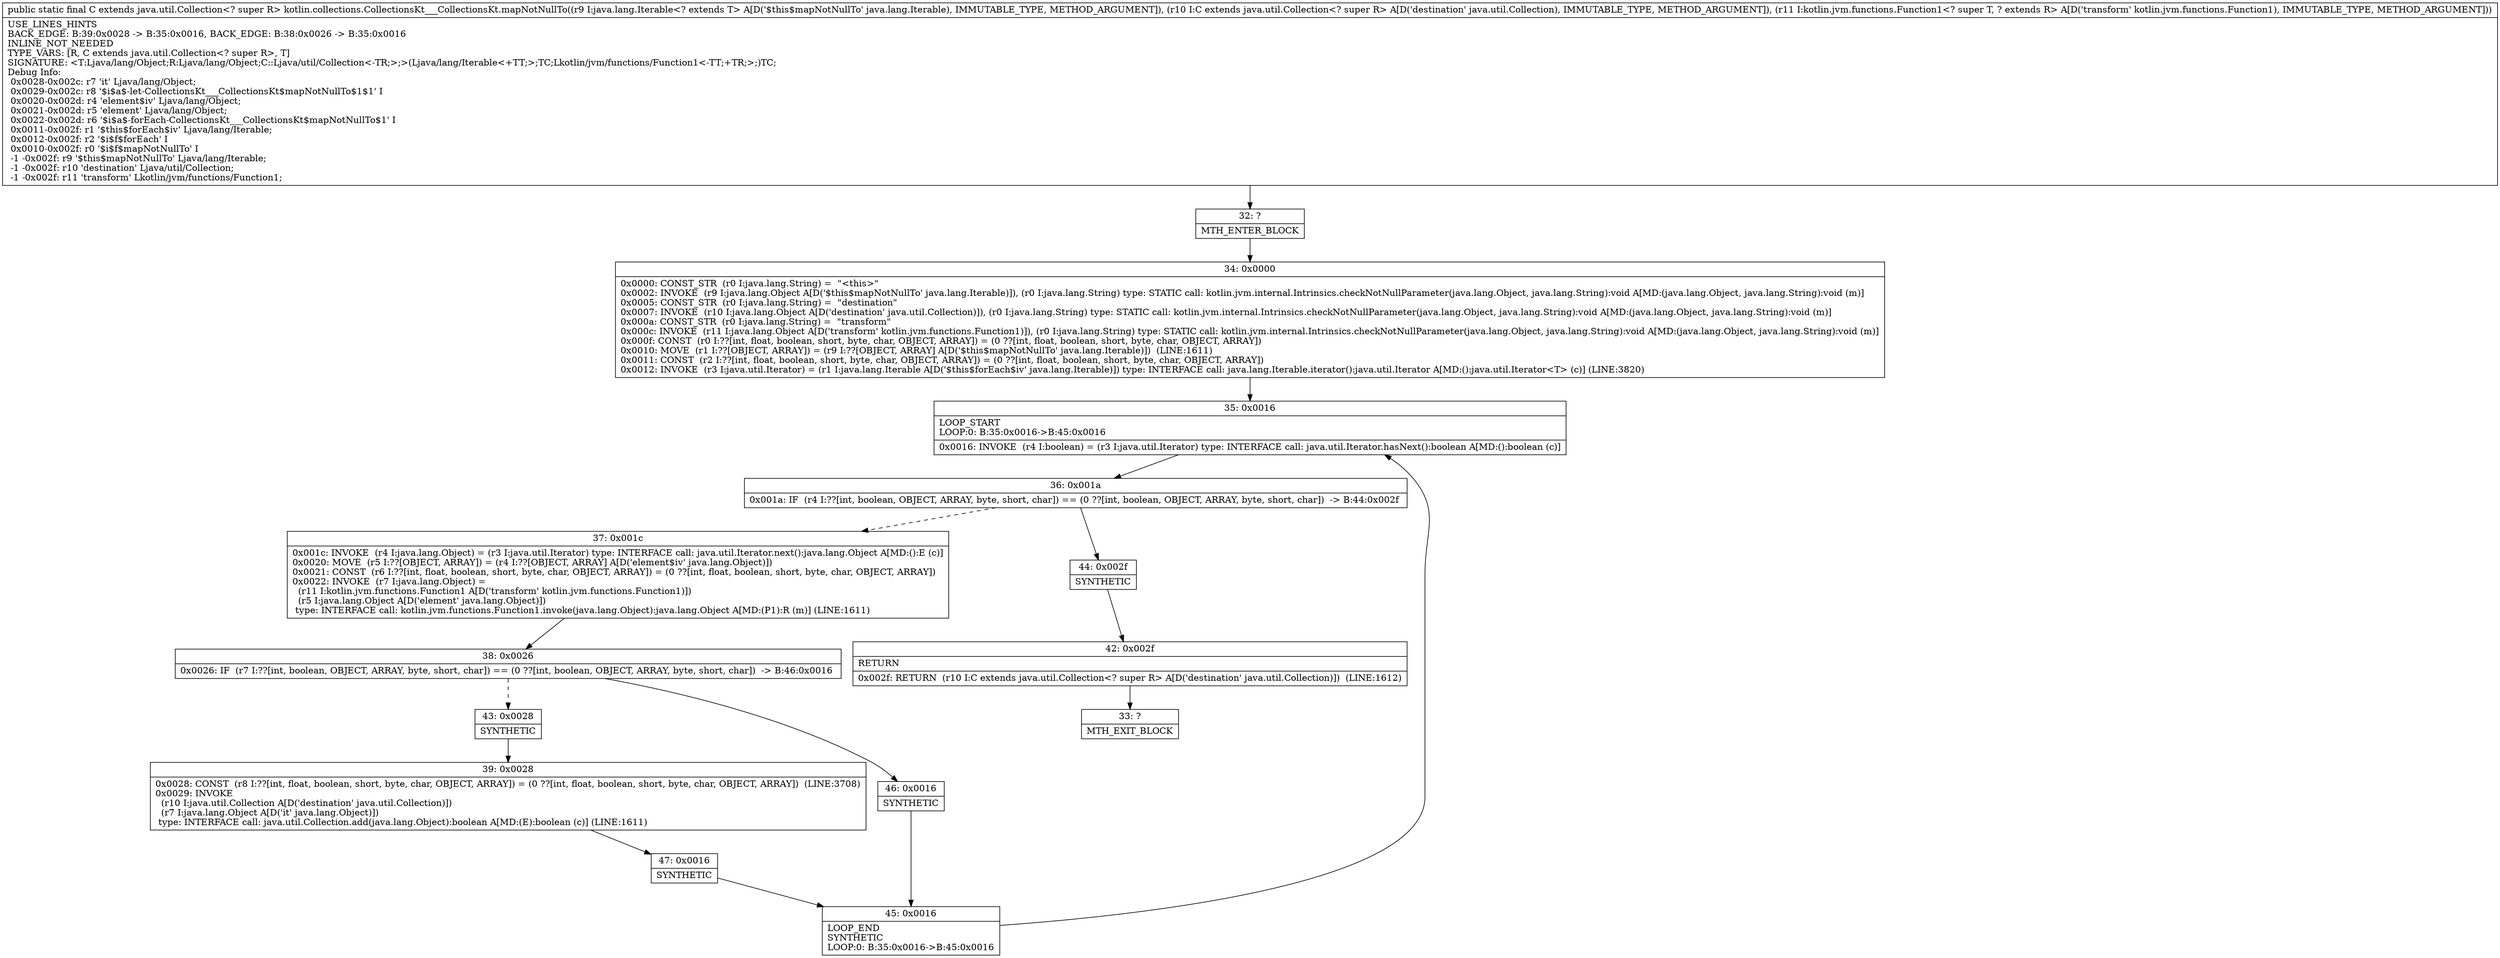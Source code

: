digraph "CFG forkotlin.collections.CollectionsKt___CollectionsKt.mapNotNullTo(Ljava\/lang\/Iterable;Ljava\/util\/Collection;Lkotlin\/jvm\/functions\/Function1;)Ljava\/util\/Collection;" {
Node_32 [shape=record,label="{32\:\ ?|MTH_ENTER_BLOCK\l}"];
Node_34 [shape=record,label="{34\:\ 0x0000|0x0000: CONST_STR  (r0 I:java.lang.String) =  \"\<this\>\" \l0x0002: INVOKE  (r9 I:java.lang.Object A[D('$this$mapNotNullTo' java.lang.Iterable)]), (r0 I:java.lang.String) type: STATIC call: kotlin.jvm.internal.Intrinsics.checkNotNullParameter(java.lang.Object, java.lang.String):void A[MD:(java.lang.Object, java.lang.String):void (m)]\l0x0005: CONST_STR  (r0 I:java.lang.String) =  \"destination\" \l0x0007: INVOKE  (r10 I:java.lang.Object A[D('destination' java.util.Collection)]), (r0 I:java.lang.String) type: STATIC call: kotlin.jvm.internal.Intrinsics.checkNotNullParameter(java.lang.Object, java.lang.String):void A[MD:(java.lang.Object, java.lang.String):void (m)]\l0x000a: CONST_STR  (r0 I:java.lang.String) =  \"transform\" \l0x000c: INVOKE  (r11 I:java.lang.Object A[D('transform' kotlin.jvm.functions.Function1)]), (r0 I:java.lang.String) type: STATIC call: kotlin.jvm.internal.Intrinsics.checkNotNullParameter(java.lang.Object, java.lang.String):void A[MD:(java.lang.Object, java.lang.String):void (m)]\l0x000f: CONST  (r0 I:??[int, float, boolean, short, byte, char, OBJECT, ARRAY]) = (0 ??[int, float, boolean, short, byte, char, OBJECT, ARRAY]) \l0x0010: MOVE  (r1 I:??[OBJECT, ARRAY]) = (r9 I:??[OBJECT, ARRAY] A[D('$this$mapNotNullTo' java.lang.Iterable)])  (LINE:1611)\l0x0011: CONST  (r2 I:??[int, float, boolean, short, byte, char, OBJECT, ARRAY]) = (0 ??[int, float, boolean, short, byte, char, OBJECT, ARRAY]) \l0x0012: INVOKE  (r3 I:java.util.Iterator) = (r1 I:java.lang.Iterable A[D('$this$forEach$iv' java.lang.Iterable)]) type: INTERFACE call: java.lang.Iterable.iterator():java.util.Iterator A[MD:():java.util.Iterator\<T\> (c)] (LINE:3820)\l}"];
Node_35 [shape=record,label="{35\:\ 0x0016|LOOP_START\lLOOP:0: B:35:0x0016\-\>B:45:0x0016\l|0x0016: INVOKE  (r4 I:boolean) = (r3 I:java.util.Iterator) type: INTERFACE call: java.util.Iterator.hasNext():boolean A[MD:():boolean (c)]\l}"];
Node_36 [shape=record,label="{36\:\ 0x001a|0x001a: IF  (r4 I:??[int, boolean, OBJECT, ARRAY, byte, short, char]) == (0 ??[int, boolean, OBJECT, ARRAY, byte, short, char])  \-\> B:44:0x002f \l}"];
Node_37 [shape=record,label="{37\:\ 0x001c|0x001c: INVOKE  (r4 I:java.lang.Object) = (r3 I:java.util.Iterator) type: INTERFACE call: java.util.Iterator.next():java.lang.Object A[MD:():E (c)]\l0x0020: MOVE  (r5 I:??[OBJECT, ARRAY]) = (r4 I:??[OBJECT, ARRAY] A[D('element$iv' java.lang.Object)]) \l0x0021: CONST  (r6 I:??[int, float, boolean, short, byte, char, OBJECT, ARRAY]) = (0 ??[int, float, boolean, short, byte, char, OBJECT, ARRAY]) \l0x0022: INVOKE  (r7 I:java.lang.Object) = \l  (r11 I:kotlin.jvm.functions.Function1 A[D('transform' kotlin.jvm.functions.Function1)])\l  (r5 I:java.lang.Object A[D('element' java.lang.Object)])\l type: INTERFACE call: kotlin.jvm.functions.Function1.invoke(java.lang.Object):java.lang.Object A[MD:(P1):R (m)] (LINE:1611)\l}"];
Node_38 [shape=record,label="{38\:\ 0x0026|0x0026: IF  (r7 I:??[int, boolean, OBJECT, ARRAY, byte, short, char]) == (0 ??[int, boolean, OBJECT, ARRAY, byte, short, char])  \-\> B:46:0x0016 \l}"];
Node_43 [shape=record,label="{43\:\ 0x0028|SYNTHETIC\l}"];
Node_39 [shape=record,label="{39\:\ 0x0028|0x0028: CONST  (r8 I:??[int, float, boolean, short, byte, char, OBJECT, ARRAY]) = (0 ??[int, float, boolean, short, byte, char, OBJECT, ARRAY])  (LINE:3708)\l0x0029: INVOKE  \l  (r10 I:java.util.Collection A[D('destination' java.util.Collection)])\l  (r7 I:java.lang.Object A[D('it' java.lang.Object)])\l type: INTERFACE call: java.util.Collection.add(java.lang.Object):boolean A[MD:(E):boolean (c)] (LINE:1611)\l}"];
Node_47 [shape=record,label="{47\:\ 0x0016|SYNTHETIC\l}"];
Node_45 [shape=record,label="{45\:\ 0x0016|LOOP_END\lSYNTHETIC\lLOOP:0: B:35:0x0016\-\>B:45:0x0016\l}"];
Node_46 [shape=record,label="{46\:\ 0x0016|SYNTHETIC\l}"];
Node_44 [shape=record,label="{44\:\ 0x002f|SYNTHETIC\l}"];
Node_42 [shape=record,label="{42\:\ 0x002f|RETURN\l|0x002f: RETURN  (r10 I:C extends java.util.Collection\<? super R\> A[D('destination' java.util.Collection)])  (LINE:1612)\l}"];
Node_33 [shape=record,label="{33\:\ ?|MTH_EXIT_BLOCK\l}"];
MethodNode[shape=record,label="{public static final C extends java.util.Collection\<? super R\> kotlin.collections.CollectionsKt___CollectionsKt.mapNotNullTo((r9 I:java.lang.Iterable\<? extends T\> A[D('$this$mapNotNullTo' java.lang.Iterable), IMMUTABLE_TYPE, METHOD_ARGUMENT]), (r10 I:C extends java.util.Collection\<? super R\> A[D('destination' java.util.Collection), IMMUTABLE_TYPE, METHOD_ARGUMENT]), (r11 I:kotlin.jvm.functions.Function1\<? super T, ? extends R\> A[D('transform' kotlin.jvm.functions.Function1), IMMUTABLE_TYPE, METHOD_ARGUMENT]))  | USE_LINES_HINTS\lBACK_EDGE: B:39:0x0028 \-\> B:35:0x0016, BACK_EDGE: B:38:0x0026 \-\> B:35:0x0016\lINLINE_NOT_NEEDED\lTYPE_VARS: [R, C extends java.util.Collection\<? super R\>, T]\lSIGNATURE: \<T:Ljava\/lang\/Object;R:Ljava\/lang\/Object;C::Ljava\/util\/Collection\<\-TR;\>;\>(Ljava\/lang\/Iterable\<+TT;\>;TC;Lkotlin\/jvm\/functions\/Function1\<\-TT;+TR;\>;)TC;\lDebug Info:\l  0x0028\-0x002c: r7 'it' Ljava\/lang\/Object;\l  0x0029\-0x002c: r8 '$i$a$\-let\-CollectionsKt___CollectionsKt$mapNotNullTo$1$1' I\l  0x0020\-0x002d: r4 'element$iv' Ljava\/lang\/Object;\l  0x0021\-0x002d: r5 'element' Ljava\/lang\/Object;\l  0x0022\-0x002d: r6 '$i$a$\-forEach\-CollectionsKt___CollectionsKt$mapNotNullTo$1' I\l  0x0011\-0x002f: r1 '$this$forEach$iv' Ljava\/lang\/Iterable;\l  0x0012\-0x002f: r2 '$i$f$forEach' I\l  0x0010\-0x002f: r0 '$i$f$mapNotNullTo' I\l  \-1 \-0x002f: r9 '$this$mapNotNullTo' Ljava\/lang\/Iterable;\l  \-1 \-0x002f: r10 'destination' Ljava\/util\/Collection;\l  \-1 \-0x002f: r11 'transform' Lkotlin\/jvm\/functions\/Function1;\l}"];
MethodNode -> Node_32;Node_32 -> Node_34;
Node_34 -> Node_35;
Node_35 -> Node_36;
Node_36 -> Node_37[style=dashed];
Node_36 -> Node_44;
Node_37 -> Node_38;
Node_38 -> Node_43[style=dashed];
Node_38 -> Node_46;
Node_43 -> Node_39;
Node_39 -> Node_47;
Node_47 -> Node_45;
Node_45 -> Node_35;
Node_46 -> Node_45;
Node_44 -> Node_42;
Node_42 -> Node_33;
}

